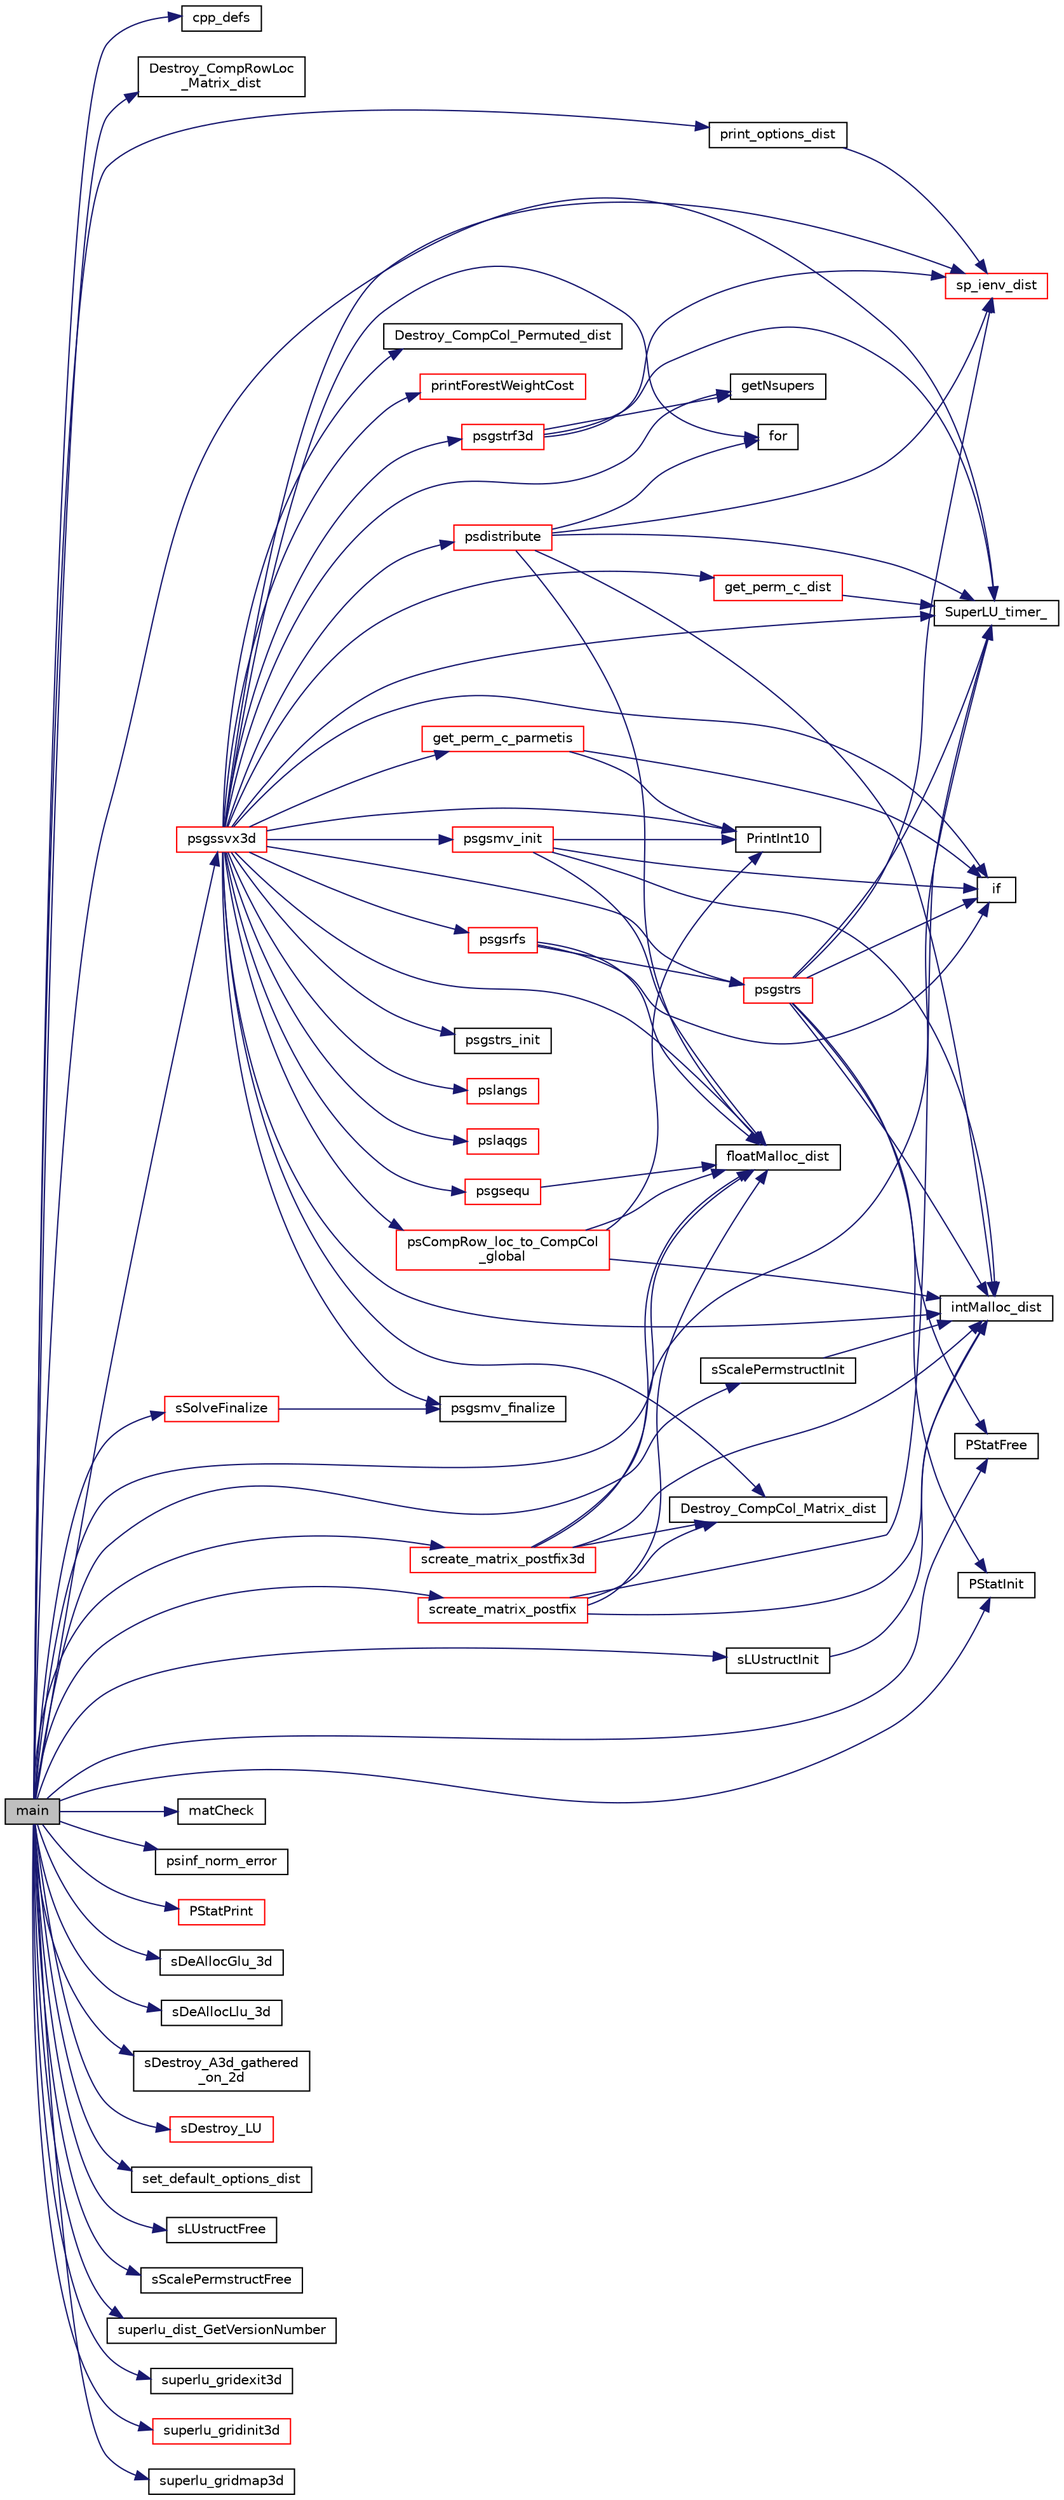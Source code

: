 digraph "main"
{
 // LATEX_PDF_SIZE
  edge [fontname="Helvetica",fontsize="10",labelfontname="Helvetica",labelfontsize="10"];
  node [fontname="Helvetica",fontsize="10",shape=record];
  rankdir="LR";
  Node1 [label="main",height=0.2,width=0.4,color="black", fillcolor="grey75", style="filled", fontcolor="black",tooltip=" "];
  Node1 -> Node2 [color="midnightblue",fontsize="10",style="solid",fontname="Helvetica"];
  Node2 [label="cpp_defs",height=0.2,width=0.4,color="black", fillcolor="white", style="filled",URL="$psdrive3d_8c.html#a2e2c03ad069d4aebdbd3358e4b191593",tooltip=" "];
  Node1 -> Node3 [color="midnightblue",fontsize="10",style="solid",fontname="Helvetica"];
  Node3 [label="Destroy_CompRowLoc\l_Matrix_dist",height=0.2,width=0.4,color="black", fillcolor="white", style="filled",URL="$superlu__defs_8h.html#af81cf1c066358e462837828031da4a2c",tooltip=" "];
  Node1 -> Node4 [color="midnightblue",fontsize="10",style="solid",fontname="Helvetica"];
  Node4 [label="floatMalloc_dist",height=0.2,width=0.4,color="black", fillcolor="white", style="filled",URL="$smemory__dist_8c.html#a331357a595befa771bac9d583c0eb8f4",tooltip=" "];
  Node1 -> Node5 [color="midnightblue",fontsize="10",style="solid",fontname="Helvetica"];
  Node5 [label="matCheck",height=0.2,width=0.4,color="black", fillcolor="white", style="filled",URL="$psdrive3d_8c.html#a53f613d1ba691bb483d68cfe3e8b7320",tooltip=" "];
  Node1 -> Node6 [color="midnightblue",fontsize="10",style="solid",fontname="Helvetica"];
  Node6 [label="print_options_dist",height=0.2,width=0.4,color="black", fillcolor="white", style="filled",URL="$superlu__defs_8h.html#a0786e160fdc6d8f413452f446068dad1",tooltip="Print the options setting."];
  Node6 -> Node7 [color="midnightblue",fontsize="10",style="solid",fontname="Helvetica"];
  Node7 [label="sp_ienv_dist",height=0.2,width=0.4,color="red", fillcolor="white", style="filled",URL="$SRC_2sp__ienv_8c.html#a004725eb174f73ba121db829451a8e8c",tooltip=" "];
  Node1 -> Node9 [color="midnightblue",fontsize="10",style="solid",fontname="Helvetica"];
  Node9 [label="psgssvx3d",height=0.2,width=0.4,color="red", fillcolor="white", style="filled",URL="$psgssvx3d_8c.html#ad17936768cfd5b3d0eadcfdd93e36e8c",tooltip=" "];
  Node9 -> Node10 [color="midnightblue",fontsize="10",style="solid",fontname="Helvetica"];
  Node10 [label="Destroy_CompCol_Matrix_dist",height=0.2,width=0.4,color="black", fillcolor="white", style="filled",URL="$superlu__defs_8h.html#a19148d48069c04e21a7ea94d53043f6f",tooltip=" "];
  Node9 -> Node11 [color="midnightblue",fontsize="10",style="solid",fontname="Helvetica"];
  Node11 [label="Destroy_CompCol_Permuted_dist",height=0.2,width=0.4,color="black", fillcolor="white", style="filled",URL="$superlu__defs_8h.html#a658c586f65e61ef7758b72aa81d56a48",tooltip="A is of type Stype==NCP."];
  Node9 -> Node4 [color="midnightblue",fontsize="10",style="solid",fontname="Helvetica"];
  Node9 -> Node12 [color="midnightblue",fontsize="10",style="solid",fontname="Helvetica"];
  Node12 [label="for",height=0.2,width=0.4,color="black", fillcolor="white", style="filled",URL="$dutil__dist_8c.html#a1fa3106fcf315ec2c58c319e589230cd",tooltip=" "];
  Node9 -> Node13 [color="midnightblue",fontsize="10",style="solid",fontname="Helvetica"];
  Node13 [label="get_perm_c_dist",height=0.2,width=0.4,color="red", fillcolor="white", style="filled",URL="$get__perm__c_8c.html#a04a4ecd61a85915115f4a65295f9c71d",tooltip=" "];
  Node13 -> Node26 [color="midnightblue",fontsize="10",style="solid",fontname="Helvetica"];
  Node26 [label="SuperLU_timer_",height=0.2,width=0.4,color="black", fillcolor="white", style="filled",URL="$superlu__timer_8c.html#a0c6777573bbfe81917cd381e0090d355",tooltip=" "];
  Node9 -> Node27 [color="midnightblue",fontsize="10",style="solid",fontname="Helvetica"];
  Node27 [label="get_perm_c_parmetis",height=0.2,width=0.4,color="red", fillcolor="white", style="filled",URL="$get__perm__c__parmetis_8c.html#a3619fbfb31f41802d07339f7c1f4f6e1",tooltip=" "];
  Node27 -> Node30 [color="midnightblue",fontsize="10",style="solid",fontname="Helvetica"];
  Node30 [label="if",height=0.2,width=0.4,color="black", fillcolor="white", style="filled",URL="$dutil__dist_8c.html#a4a651a924783b51112ae041ee77bb902",tooltip=" "];
  Node27 -> Node31 [color="midnightblue",fontsize="10",style="solid",fontname="Helvetica"];
  Node31 [label="PrintInt10",height=0.2,width=0.4,color="black", fillcolor="white", style="filled",URL="$superlu__defs_8h.html#ab03f0fccabf0c7a84b0e2c99c2988809",tooltip=" "];
  Node9 -> Node32 [color="midnightblue",fontsize="10",style="solid",fontname="Helvetica"];
  Node32 [label="getNsupers",height=0.2,width=0.4,color="black", fillcolor="white", style="filled",URL="$superlu__ddefs_8h.html#a3535120fba14b850ddd4f87b63c75d9a",tooltip=" "];
  Node9 -> Node30 [color="midnightblue",fontsize="10",style="solid",fontname="Helvetica"];
  Node9 -> Node29 [color="midnightblue",fontsize="10",style="solid",fontname="Helvetica"];
  Node29 [label="intMalloc_dist",height=0.2,width=0.4,color="black", fillcolor="white", style="filled",URL="$memory_8c.html#a2c2df35072e313373438cccdb98b885c",tooltip=" "];
  Node9 -> Node33 [color="midnightblue",fontsize="10",style="solid",fontname="Helvetica"];
  Node33 [label="printForestWeightCost",height=0.2,width=0.4,color="red", fillcolor="white", style="filled",URL="$superlu__defs_8h.html#a81e081fbdc2c913a72e827899faa92ee",tooltip=" "];
  Node9 -> Node31 [color="midnightblue",fontsize="10",style="solid",fontname="Helvetica"];
  Node9 -> Node37 [color="midnightblue",fontsize="10",style="solid",fontname="Helvetica"];
  Node37 [label="psCompRow_loc_to_CompCol\l_global",height=0.2,width=0.4,color="red", fillcolor="white", style="filled",URL="$psutil_8c.html#a44ccd97e6b942a91508e25459bf1c797",tooltip="Gather A from the distributed compressed row format to global A in compressed column format."];
  Node37 -> Node4 [color="midnightblue",fontsize="10",style="solid",fontname="Helvetica"];
  Node37 -> Node29 [color="midnightblue",fontsize="10",style="solid",fontname="Helvetica"];
  Node37 -> Node31 [color="midnightblue",fontsize="10",style="solid",fontname="Helvetica"];
  Node9 -> Node40 [color="midnightblue",fontsize="10",style="solid",fontname="Helvetica"];
  Node40 [label="psdistribute",height=0.2,width=0.4,color="red", fillcolor="white", style="filled",URL="$psdistribute_8c.html#a0dc6be0bbba774eff5ab9f888b1918ec",tooltip=" "];
  Node40 -> Node4 [color="midnightblue",fontsize="10",style="solid",fontname="Helvetica"];
  Node40 -> Node12 [color="midnightblue",fontsize="10",style="solid",fontname="Helvetica"];
  Node40 -> Node29 [color="midnightblue",fontsize="10",style="solid",fontname="Helvetica"];
  Node40 -> Node7 [color="midnightblue",fontsize="10",style="solid",fontname="Helvetica"];
  Node40 -> Node26 [color="midnightblue",fontsize="10",style="solid",fontname="Helvetica"];
  Node9 -> Node53 [color="midnightblue",fontsize="10",style="solid",fontname="Helvetica"];
  Node53 [label="psgsequ",height=0.2,width=0.4,color="red", fillcolor="white", style="filled",URL="$psgsequ_8c.html#aef6409e3a08ad0e302c0ac9107c56eee",tooltip=" "];
  Node53 -> Node4 [color="midnightblue",fontsize="10",style="solid",fontname="Helvetica"];
  Node9 -> Node56 [color="midnightblue",fontsize="10",style="solid",fontname="Helvetica"];
  Node56 [label="psgsmv_finalize",height=0.2,width=0.4,color="black", fillcolor="white", style="filled",URL="$psgsmv_8c.html#ac1c2257939118818c6bcee5c2b9064e6",tooltip=" "];
  Node9 -> Node57 [color="midnightblue",fontsize="10",style="solid",fontname="Helvetica"];
  Node57 [label="psgsmv_init",height=0.2,width=0.4,color="red", fillcolor="white", style="filled",URL="$psgsmv_8c.html#a354ebe27044c81985b1ae2ce199e0b2e",tooltip=" "];
  Node57 -> Node4 [color="midnightblue",fontsize="10",style="solid",fontname="Helvetica"];
  Node57 -> Node30 [color="midnightblue",fontsize="10",style="solid",fontname="Helvetica"];
  Node57 -> Node29 [color="midnightblue",fontsize="10",style="solid",fontname="Helvetica"];
  Node57 -> Node31 [color="midnightblue",fontsize="10",style="solid",fontname="Helvetica"];
  Node9 -> Node58 [color="midnightblue",fontsize="10",style="solid",fontname="Helvetica"];
  Node58 [label="psgsrfs",height=0.2,width=0.4,color="red", fillcolor="white", style="filled",URL="$psgsrfs_8c.html#a32c2a319bba87923a8fc49c07b04e485",tooltip=" "];
  Node58 -> Node4 [color="midnightblue",fontsize="10",style="solid",fontname="Helvetica"];
  Node58 -> Node30 [color="midnightblue",fontsize="10",style="solid",fontname="Helvetica"];
  Node58 -> Node60 [color="midnightblue",fontsize="10",style="solid",fontname="Helvetica"];
  Node60 [label="psgstrs",height=0.2,width=0.4,color="red", fillcolor="white", style="filled",URL="$psgstrs_8c.html#aae4b76f1771771b0110200fa45ae55bb",tooltip=" "];
  Node60 -> Node30 [color="midnightblue",fontsize="10",style="solid",fontname="Helvetica"];
  Node60 -> Node29 [color="midnightblue",fontsize="10",style="solid",fontname="Helvetica"];
  Node60 -> Node70 [color="midnightblue",fontsize="10",style="solid",fontname="Helvetica"];
  Node70 [label="PStatFree",height=0.2,width=0.4,color="black", fillcolor="white", style="filled",URL="$superlu__defs_8h.html#a72c21f510c552d12a9156c91fb0d2590",tooltip=" "];
  Node60 -> Node71 [color="midnightblue",fontsize="10",style="solid",fontname="Helvetica"];
  Node71 [label="PStatInit",height=0.2,width=0.4,color="black", fillcolor="white", style="filled",URL="$superlu__defs_8h.html#a6a4d9e2e43171f86980fd9f3ebd34f83",tooltip=" "];
  Node60 -> Node7 [color="midnightblue",fontsize="10",style="solid",fontname="Helvetica"];
  Node60 -> Node26 [color="midnightblue",fontsize="10",style="solid",fontname="Helvetica"];
  Node9 -> Node80 [color="midnightblue",fontsize="10",style="solid",fontname="Helvetica"];
  Node80 [label="psgstrf3d",height=0.2,width=0.4,color="red", fillcolor="white", style="filled",URL="$psgstrf3d_8c.html#a03067ef821a1d723216000ecdafea097",tooltip=" "];
  Node80 -> Node32 [color="midnightblue",fontsize="10",style="solid",fontname="Helvetica"];
  Node80 -> Node7 [color="midnightblue",fontsize="10",style="solid",fontname="Helvetica"];
  Node80 -> Node26 [color="midnightblue",fontsize="10",style="solid",fontname="Helvetica"];
  Node9 -> Node60 [color="midnightblue",fontsize="10",style="solid",fontname="Helvetica"];
  Node9 -> Node159 [color="midnightblue",fontsize="10",style="solid",fontname="Helvetica"];
  Node159 [label="psgstrs_init",height=0.2,width=0.4,color="black", fillcolor="white", style="filled",URL="$psutil_8c.html#a1e448907254abff211a5fe03ce65f9dc",tooltip=" "];
  Node9 -> Node160 [color="midnightblue",fontsize="10",style="solid",fontname="Helvetica"];
  Node160 [label="pslangs",height=0.2,width=0.4,color="red", fillcolor="white", style="filled",URL="$pslangs_8c.html#a6fac24f99dc214f320117c0ca651d3a7",tooltip=" "];
  Node9 -> Node161 [color="midnightblue",fontsize="10",style="solid",fontname="Helvetica"];
  Node161 [label="pslaqgs",height=0.2,width=0.4,color="red", fillcolor="white", style="filled",URL="$pslaqgs_8c.html#a0e21ebff29993f0bc29267a29c57a343",tooltip=" "];
  Node9 -> Node7 [color="midnightblue",fontsize="10",style="solid",fontname="Helvetica"];
  Node9 -> Node26 [color="midnightblue",fontsize="10",style="solid",fontname="Helvetica"];
  Node1 -> Node259 [color="midnightblue",fontsize="10",style="solid",fontname="Helvetica"];
  Node259 [label="psinf_norm_error",height=0.2,width=0.4,color="black", fillcolor="white", style="filled",URL="$psutil_8c.html#a3ad68cfdf754e1b433b88cf56c0f5c6a",tooltip="Check the inf-norm of the error vector."];
  Node1 -> Node70 [color="midnightblue",fontsize="10",style="solid",fontname="Helvetica"];
  Node1 -> Node71 [color="midnightblue",fontsize="10",style="solid",fontname="Helvetica"];
  Node1 -> Node260 [color="midnightblue",fontsize="10",style="solid",fontname="Helvetica"];
  Node260 [label="PStatPrint",height=0.2,width=0.4,color="red", fillcolor="white", style="filled",URL="$superlu__defs_8h.html#a69b52d648c38fa18f68d4b5f5689d4a2",tooltip=" "];
  Node1 -> Node261 [color="midnightblue",fontsize="10",style="solid",fontname="Helvetica"];
  Node261 [label="screate_matrix_postfix",height=0.2,width=0.4,color="red", fillcolor="white", style="filled",URL="$superlu__sdefs_8h.html#a001deab0826000767ebb5b84ecf81e8b",tooltip=" "];
  Node261 -> Node10 [color="midnightblue",fontsize="10",style="solid",fontname="Helvetica"];
  Node261 -> Node4 [color="midnightblue",fontsize="10",style="solid",fontname="Helvetica"];
  Node261 -> Node29 [color="midnightblue",fontsize="10",style="solid",fontname="Helvetica"];
  Node261 -> Node26 [color="midnightblue",fontsize="10",style="solid",fontname="Helvetica"];
  Node1 -> Node287 [color="midnightblue",fontsize="10",style="solid",fontname="Helvetica"];
  Node287 [label="screate_matrix_postfix3d",height=0.2,width=0.4,color="red", fillcolor="white", style="filled",URL="$superlu__sdefs_8h.html#a07610464e5a76a8b5ea7b46b4285b6ad",tooltip=" "];
  Node287 -> Node10 [color="midnightblue",fontsize="10",style="solid",fontname="Helvetica"];
  Node287 -> Node4 [color="midnightblue",fontsize="10",style="solid",fontname="Helvetica"];
  Node287 -> Node29 [color="midnightblue",fontsize="10",style="solid",fontname="Helvetica"];
  Node287 -> Node26 [color="midnightblue",fontsize="10",style="solid",fontname="Helvetica"];
  Node1 -> Node289 [color="midnightblue",fontsize="10",style="solid",fontname="Helvetica"];
  Node289 [label="sDeAllocGlu_3d",height=0.2,width=0.4,color="black", fillcolor="white", style="filled",URL="$superlu__sdefs_8h.html#a567287960ec7bf64ca2c9f1d81d091ea",tooltip=" "];
  Node1 -> Node290 [color="midnightblue",fontsize="10",style="solid",fontname="Helvetica"];
  Node290 [label="sDeAllocLlu_3d",height=0.2,width=0.4,color="black", fillcolor="white", style="filled",URL="$superlu__sdefs_8h.html#a356a5e0e77e5b976ee30b61cf47099db",tooltip=" "];
  Node1 -> Node291 [color="midnightblue",fontsize="10",style="solid",fontname="Helvetica"];
  Node291 [label="sDestroy_A3d_gathered\l_on_2d",height=0.2,width=0.4,color="black", fillcolor="white", style="filled",URL="$psutil_8c.html#a99ff2bbffe975e9a1674936c30078ac2",tooltip=" "];
  Node1 -> Node292 [color="midnightblue",fontsize="10",style="solid",fontname="Helvetica"];
  Node292 [label="sDestroy_LU",height=0.2,width=0.4,color="red", fillcolor="white", style="filled",URL="$psutil_8c.html#a26eab5afae1362682b67a233180b6723",tooltip="Destroy distributed L & U matrices."];
  Node1 -> Node295 [color="midnightblue",fontsize="10",style="solid",fontname="Helvetica"];
  Node295 [label="set_default_options_dist",height=0.2,width=0.4,color="black", fillcolor="white", style="filled",URL="$superlu__defs_8h.html#ae4620e0e61b047a0fe6437b250a68b9b",tooltip="Set the default values for the options argument."];
  Node1 -> Node296 [color="midnightblue",fontsize="10",style="solid",fontname="Helvetica"];
  Node296 [label="sLUstructFree",height=0.2,width=0.4,color="black", fillcolor="white", style="filled",URL="$psutil_8c.html#af11d8b353bdc5fb785ffee271a704bd7",tooltip="Deallocate LUstruct."];
  Node1 -> Node297 [color="midnightblue",fontsize="10",style="solid",fontname="Helvetica"];
  Node297 [label="sLUstructInit",height=0.2,width=0.4,color="black", fillcolor="white", style="filled",URL="$psutil_8c.html#a476cd861bddaa3d70f4967e513c1045f",tooltip="Allocate storage in LUstruct."];
  Node297 -> Node29 [color="midnightblue",fontsize="10",style="solid",fontname="Helvetica"];
  Node1 -> Node298 [color="midnightblue",fontsize="10",style="solid",fontname="Helvetica"];
  Node298 [label="sScalePermstructFree",height=0.2,width=0.4,color="black", fillcolor="white", style="filled",URL="$superlu__sdefs_8h.html#a48cbbfeef4ff8ba196e37d9d07bba6b9",tooltip="Deallocate ScalePermstruct."];
  Node1 -> Node299 [color="midnightblue",fontsize="10",style="solid",fontname="Helvetica"];
  Node299 [label="sScalePermstructInit",height=0.2,width=0.4,color="black", fillcolor="white", style="filled",URL="$superlu__sdefs_8h.html#a5c9aad0b1fa014a358b8420caf6122ce",tooltip="Allocate storage in ScalePermstruct."];
  Node299 -> Node29 [color="midnightblue",fontsize="10",style="solid",fontname="Helvetica"];
  Node1 -> Node300 [color="midnightblue",fontsize="10",style="solid",fontname="Helvetica"];
  Node300 [label="sSolveFinalize",height=0.2,width=0.4,color="red", fillcolor="white", style="filled",URL="$psutil_8c.html#a4cd5fa10d4772aec8d85bb15ca5c28f7",tooltip="Release the resources used for the solution phase."];
  Node300 -> Node56 [color="midnightblue",fontsize="10",style="solid",fontname="Helvetica"];
  Node1 -> Node301 [color="midnightblue",fontsize="10",style="solid",fontname="Helvetica"];
  Node301 [label="superlu_dist_GetVersionNumber",height=0.2,width=0.4,color="black", fillcolor="white", style="filled",URL="$superlu__defs_8h.html#a7d0446fb34d924ab6b70397974b64954",tooltip=" "];
  Node1 -> Node302 [color="midnightblue",fontsize="10",style="solid",fontname="Helvetica"];
  Node302 [label="superlu_gridexit3d",height=0.2,width=0.4,color="black", fillcolor="white", style="filled",URL="$superlu__defs_8h.html#a0bbe8b0d245a85ec46330ad22c90136f",tooltip=" "];
  Node1 -> Node303 [color="midnightblue",fontsize="10",style="solid",fontname="Helvetica"];
  Node303 [label="superlu_gridinit3d",height=0.2,width=0.4,color="red", fillcolor="white", style="filled",URL="$superlu__defs_8h.html#a048b098bfa31561e15b68c5ea1a5847f",tooltip="All processes in the MPI communicator must call this routine."];
  Node1 -> Node305 [color="midnightblue",fontsize="10",style="solid",fontname="Helvetica"];
  Node305 [label="superlu_gridmap3d",height=0.2,width=0.4,color="black", fillcolor="white", style="filled",URL="$superlu__defs_8h.html#af88324ff34c6c9ab4992c4c8023c4087",tooltip="All processes in the MPI communicator must call this routine. On output, if a process is not in the S..."];
  Node1 -> Node26 [color="midnightblue",fontsize="10",style="solid",fontname="Helvetica"];
}
